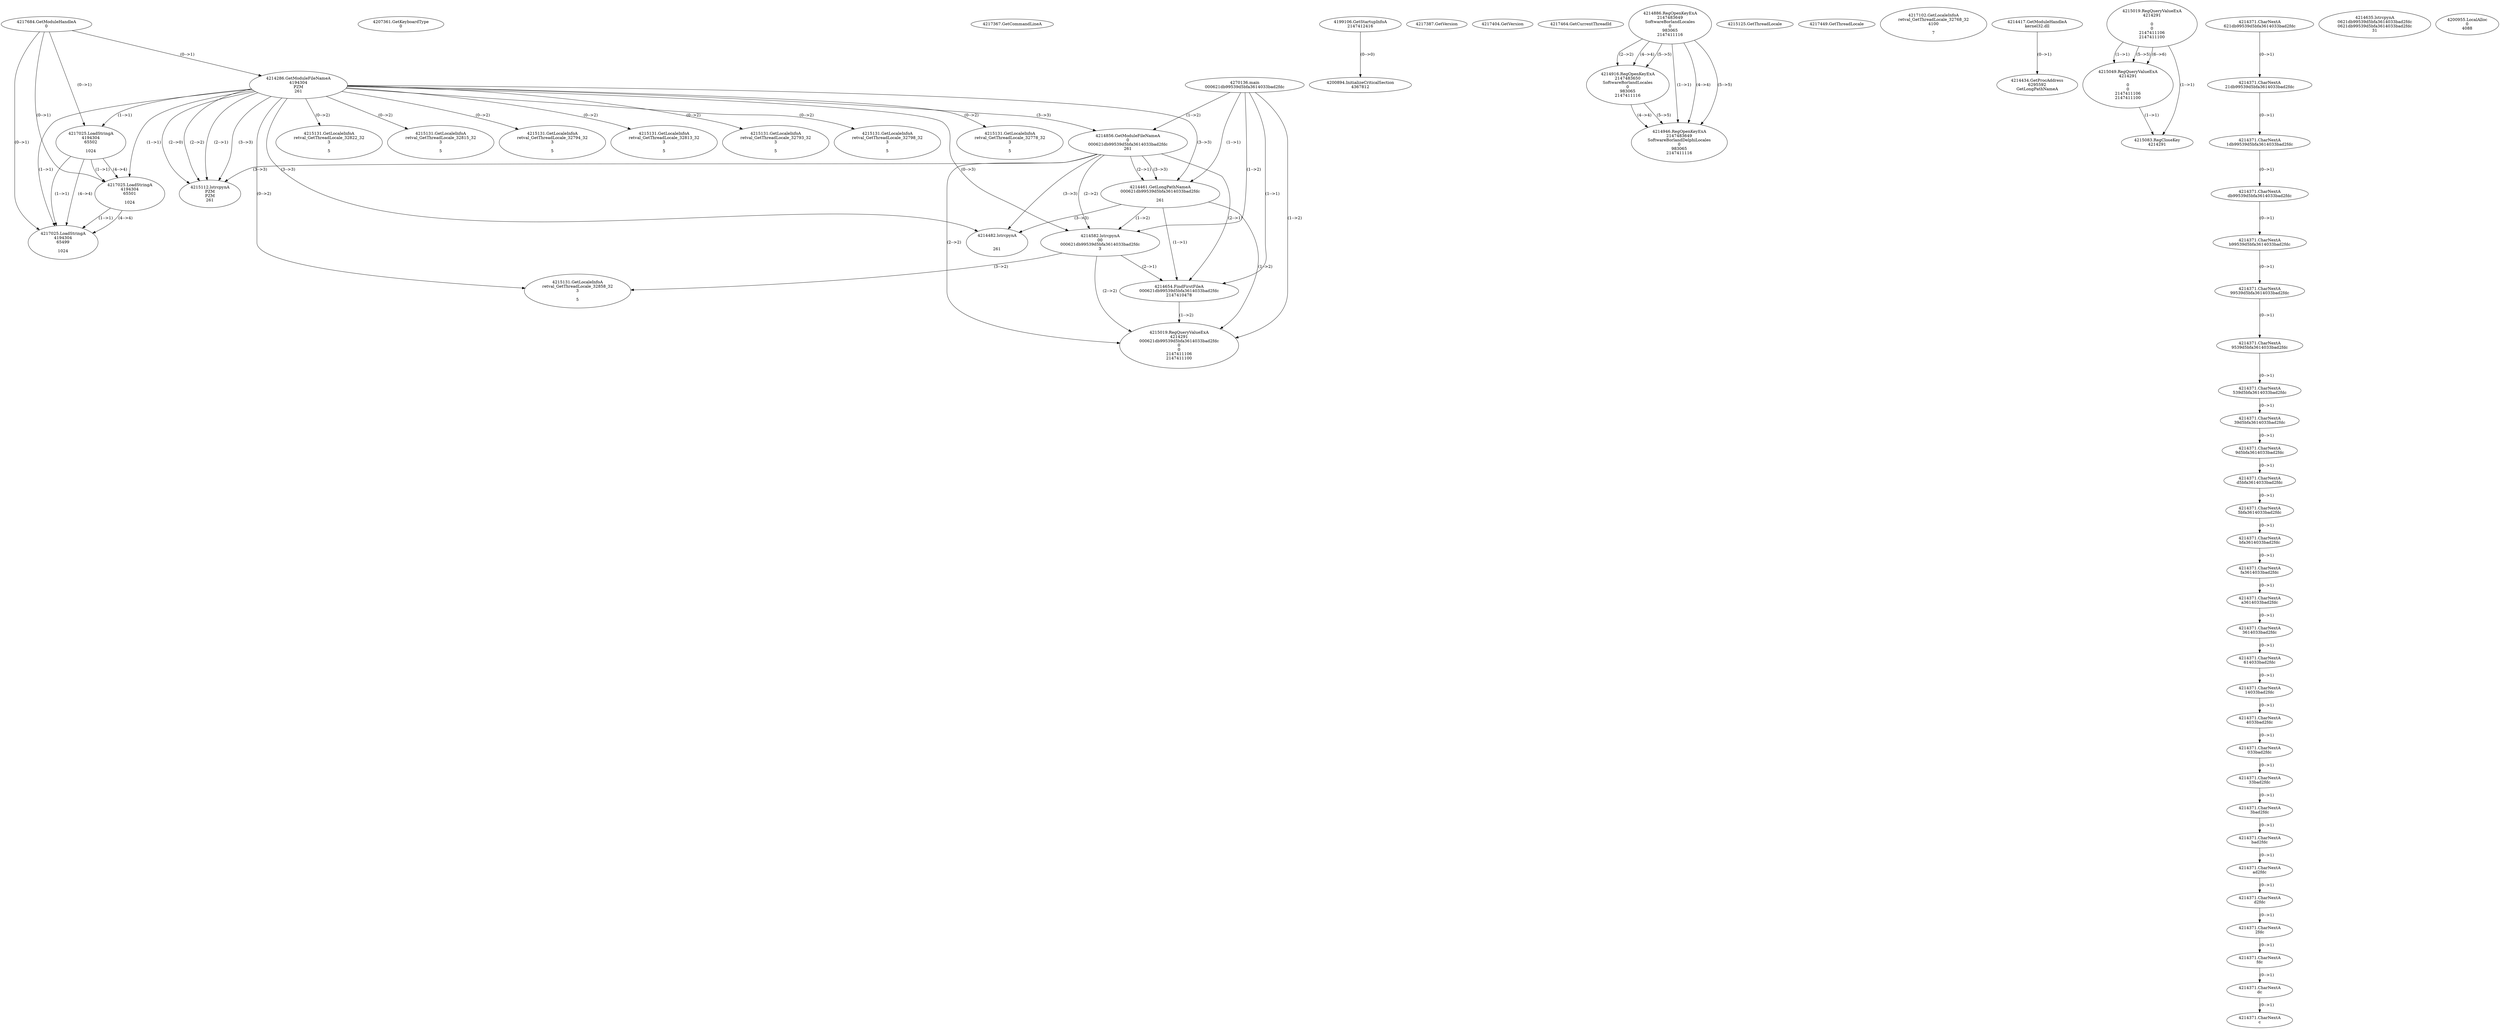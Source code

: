 // Global SCDG with merge call
digraph {
	0 [label="4270136.main
000621db99539d5bfa3614033bad2fdc"]
	1 [label="4217684.GetModuleHandleA
0"]
	2 [label="4207361.GetKeyboardType
0"]
	3 [label="4217367.GetCommandLineA
"]
	4 [label="4199106.GetStartupInfoA
2147412416"]
	5 [label="4217387.GetVersion
"]
	6 [label="4217404.GetVersion
"]
	7 [label="4217464.GetCurrentThreadId
"]
	8 [label="4214286.GetModuleFileNameA
4194304
PZM
261"]
	1 -> 8 [label="(0-->1)"]
	9 [label="4214856.GetModuleFileNameA
0
000621db99539d5bfa3614033bad2fdc
261"]
	0 -> 9 [label="(1-->2)"]
	8 -> 9 [label="(3-->3)"]
	10 [label="4214886.RegOpenKeyExA
2147483649
Software\Borland\Locales
0
983065
2147411116"]
	11 [label="4214916.RegOpenKeyExA
2147483650
Software\Borland\Locales
0
983065
2147411116"]
	10 -> 11 [label="(2-->2)"]
	10 -> 11 [label="(4-->4)"]
	10 -> 11 [label="(5-->5)"]
	12 [label="4214946.RegOpenKeyExA
2147483649
Software\Borland\Delphi\Locales
0
983065
2147411116"]
	10 -> 12 [label="(1-->1)"]
	10 -> 12 [label="(4-->4)"]
	11 -> 12 [label="(4-->4)"]
	10 -> 12 [label="(5-->5)"]
	11 -> 12 [label="(5-->5)"]
	13 [label="4215112.lstrcpynA
PZM
PZM
261"]
	8 -> 13 [label="(2-->1)"]
	8 -> 13 [label="(2-->2)"]
	8 -> 13 [label="(3-->3)"]
	9 -> 13 [label="(3-->3)"]
	8 -> 13 [label="(2-->0)"]
	14 [label="4215125.GetThreadLocale
"]
	15 [label="4215131.GetLocaleInfoA
retval_GetThreadLocale_32778_32
3

5"]
	8 -> 15 [label="(0-->2)"]
	16 [label="4217025.LoadStringA
4194304
65502

1024"]
	1 -> 16 [label="(0-->1)"]
	8 -> 16 [label="(1-->1)"]
	17 [label="4217025.LoadStringA
4194304
65501

1024"]
	1 -> 17 [label="(0-->1)"]
	8 -> 17 [label="(1-->1)"]
	16 -> 17 [label="(1-->1)"]
	16 -> 17 [label="(4-->4)"]
	18 [label="4217025.LoadStringA
4194304
65499

1024"]
	1 -> 18 [label="(0-->1)"]
	8 -> 18 [label="(1-->1)"]
	16 -> 18 [label="(1-->1)"]
	17 -> 18 [label="(1-->1)"]
	16 -> 18 [label="(4-->4)"]
	17 -> 18 [label="(4-->4)"]
	19 [label="4217449.GetThreadLocale
"]
	20 [label="4217102.GetLocaleInfoA
retval_GetThreadLocale_32768_32
4100

7"]
	21 [label="4214417.GetModuleHandleA
kernel32.dll"]
	22 [label="4214434.GetProcAddress
6295592
GetLongPathNameA"]
	21 -> 22 [label="(0-->1)"]
	23 [label="4214461.GetLongPathNameA
000621db99539d5bfa3614033bad2fdc

261"]
	0 -> 23 [label="(1-->1)"]
	9 -> 23 [label="(2-->1)"]
	8 -> 23 [label="(3-->3)"]
	9 -> 23 [label="(3-->3)"]
	24 [label="4214482.lstrcpynA


261"]
	8 -> 24 [label="(3-->3)"]
	9 -> 24 [label="(3-->3)"]
	23 -> 24 [label="(3-->3)"]
	25 [label="4215019.RegQueryValueExA
4214291

0
0
2147411106
2147411100"]
	26 [label="4215049.RegQueryValueExA
4214291

0
0
2147411106
2147411100"]
	25 -> 26 [label="(1-->1)"]
	25 -> 26 [label="(5-->5)"]
	25 -> 26 [label="(6-->6)"]
	27 [label="4215083.RegCloseKey
4214291"]
	25 -> 27 [label="(1-->1)"]
	26 -> 27 [label="(1-->1)"]
	28 [label="4215131.GetLocaleInfoA
retval_GetThreadLocale_32822_32
3

5"]
	8 -> 28 [label="(0-->2)"]
	29 [label="4214582.lstrcpynA
00
000621db99539d5bfa3614033bad2fdc
3"]
	0 -> 29 [label="(1-->2)"]
	9 -> 29 [label="(2-->2)"]
	23 -> 29 [label="(1-->2)"]
	8 -> 29 [label="(0-->3)"]
	30 [label="4214371.CharNextA
621db99539d5bfa3614033bad2fdc"]
	31 [label="4214371.CharNextA
21db99539d5bfa3614033bad2fdc"]
	30 -> 31 [label="(0-->1)"]
	32 [label="4214371.CharNextA
1db99539d5bfa3614033bad2fdc"]
	31 -> 32 [label="(0-->1)"]
	33 [label="4214371.CharNextA
db99539d5bfa3614033bad2fdc"]
	32 -> 33 [label="(0-->1)"]
	34 [label="4214371.CharNextA
b99539d5bfa3614033bad2fdc"]
	33 -> 34 [label="(0-->1)"]
	35 [label="4214371.CharNextA
99539d5bfa3614033bad2fdc"]
	34 -> 35 [label="(0-->1)"]
	36 [label="4214371.CharNextA
9539d5bfa3614033bad2fdc"]
	35 -> 36 [label="(0-->1)"]
	37 [label="4214371.CharNextA
539d5bfa3614033bad2fdc"]
	36 -> 37 [label="(0-->1)"]
	38 [label="4214371.CharNextA
39d5bfa3614033bad2fdc"]
	37 -> 38 [label="(0-->1)"]
	39 [label="4214371.CharNextA
9d5bfa3614033bad2fdc"]
	38 -> 39 [label="(0-->1)"]
	40 [label="4214371.CharNextA
d5bfa3614033bad2fdc"]
	39 -> 40 [label="(0-->1)"]
	41 [label="4214371.CharNextA
5bfa3614033bad2fdc"]
	40 -> 41 [label="(0-->1)"]
	42 [label="4214371.CharNextA
bfa3614033bad2fdc"]
	41 -> 42 [label="(0-->1)"]
	43 [label="4214371.CharNextA
fa3614033bad2fdc"]
	42 -> 43 [label="(0-->1)"]
	44 [label="4214371.CharNextA
a3614033bad2fdc"]
	43 -> 44 [label="(0-->1)"]
	45 [label="4214371.CharNextA
3614033bad2fdc"]
	44 -> 45 [label="(0-->1)"]
	46 [label="4214371.CharNextA
614033bad2fdc"]
	45 -> 46 [label="(0-->1)"]
	47 [label="4214371.CharNextA
14033bad2fdc"]
	46 -> 47 [label="(0-->1)"]
	48 [label="4214371.CharNextA
4033bad2fdc"]
	47 -> 48 [label="(0-->1)"]
	49 [label="4214371.CharNextA
033bad2fdc"]
	48 -> 49 [label="(0-->1)"]
	50 [label="4214371.CharNextA
33bad2fdc"]
	49 -> 50 [label="(0-->1)"]
	51 [label="4214371.CharNextA
3bad2fdc"]
	50 -> 51 [label="(0-->1)"]
	52 [label="4214371.CharNextA
bad2fdc"]
	51 -> 52 [label="(0-->1)"]
	53 [label="4214371.CharNextA
ad2fdc"]
	52 -> 53 [label="(0-->1)"]
	54 [label="4214371.CharNextA
d2fdc"]
	53 -> 54 [label="(0-->1)"]
	55 [label="4214371.CharNextA
2fdc"]
	54 -> 55 [label="(0-->1)"]
	56 [label="4214371.CharNextA
fdc"]
	55 -> 56 [label="(0-->1)"]
	57 [label="4214371.CharNextA
dc"]
	56 -> 57 [label="(0-->1)"]
	58 [label="4214371.CharNextA
c"]
	57 -> 58 [label="(0-->1)"]
	59 [label="4214635.lstrcpynA
0621db99539d5bfa3614033bad2fdc
0621db99539d5bfa3614033bad2fdc
31"]
	60 [label="4214654.FindFirstFileA
000621db99539d5bfa3614033bad2fdc
2147410478"]
	0 -> 60 [label="(1-->1)"]
	9 -> 60 [label="(2-->1)"]
	23 -> 60 [label="(1-->1)"]
	29 -> 60 [label="(2-->1)"]
	61 [label="4215019.RegQueryValueExA
4214291
000621db99539d5bfa3614033bad2fdc
0
0
2147411106
2147411100"]
	0 -> 61 [label="(1-->2)"]
	9 -> 61 [label="(2-->2)"]
	23 -> 61 [label="(1-->2)"]
	29 -> 61 [label="(2-->2)"]
	60 -> 61 [label="(1-->2)"]
	62 [label="4215131.GetLocaleInfoA
retval_GetThreadLocale_32858_32
3

5"]
	8 -> 62 [label="(0-->2)"]
	29 -> 62 [label="(3-->2)"]
	63 [label="4200894.InitializeCriticalSection
4367812"]
	4 -> 63 [label="(0-->0)"]
	64 [label="4200955.LocalAlloc
0
4088"]
	65 [label="4215131.GetLocaleInfoA
retval_GetThreadLocale_32815_32
3

5"]
	8 -> 65 [label="(0-->2)"]
	66 [label="4215131.GetLocaleInfoA
retval_GetThreadLocale_32794_32
3

5"]
	8 -> 66 [label="(0-->2)"]
	67 [label="4215131.GetLocaleInfoA
retval_GetThreadLocale_32813_32
3

5"]
	8 -> 67 [label="(0-->2)"]
	68 [label="4215131.GetLocaleInfoA
retval_GetThreadLocale_32793_32
3

5"]
	8 -> 68 [label="(0-->2)"]
	69 [label="4215131.GetLocaleInfoA
retval_GetThreadLocale_32798_32
3

5"]
	8 -> 69 [label="(0-->2)"]
}
